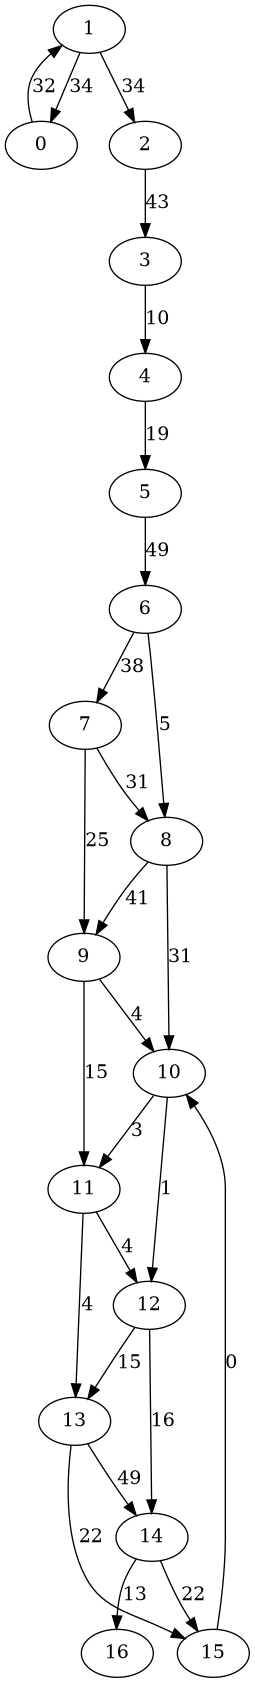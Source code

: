 @startuml
digraph G {
1 -> 0 [label = 34]
1 -> 2 [label = 34]
0 -> 1 [label = 32]
2 -> 3 [label = 43]
3 -> 4 [label = 10]
4 -> 5 [label = 19]
5 -> 6 [label = 49]
6 -> 7 [label = 38]
6 -> 8 [label = 5]
7 -> 8 [label = 31]
7 -> 9 [label = 25]
8 -> 9 [label = 41]
8 -> 10 [label = 31]
9 -> 10 [label = 4]
9 -> 11 [label = 15]
10 -> 11 [label = 3]
10 -> 12 [label = 1]
11 -> 12 [label = 4]
11 -> 13 [label = 4]
12 -> 13 [label = 15]
12 -> 14 [label = 16]
13 -> 14 [label = 49]
13 -> 15 [label = 22]
14 -> 15 [label = 22]
14 -> 16 [label = 13]
15 -> 10 [label = 0]
}
@enduml